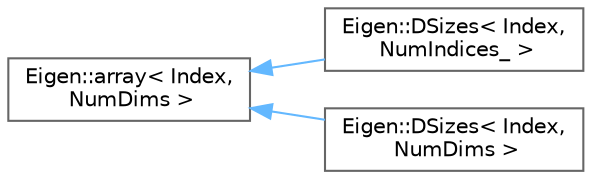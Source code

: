 digraph "类继承关系图"
{
 // LATEX_PDF_SIZE
  bgcolor="transparent";
  edge [fontname=Helvetica,fontsize=10,labelfontname=Helvetica,labelfontsize=10];
  node [fontname=Helvetica,fontsize=10,shape=box,height=0.2,width=0.4];
  rankdir="LR";
  Node0 [id="Node000000",label="Eigen::array\< Index,\l NumDims \>",height=0.2,width=0.4,color="grey40", fillcolor="white", style="filled",URL="$class_eigen_1_1array.html",tooltip=" "];
  Node0 -> Node1 [id="edge3730_Node000000_Node000001",dir="back",color="steelblue1",style="solid",tooltip=" "];
  Node1 [id="Node000001",label="Eigen::DSizes\< Index,\l NumIndices_ \>",height=0.2,width=0.4,color="grey40", fillcolor="white", style="filled",URL="$struct_eigen_1_1_d_sizes.html",tooltip=" "];
  Node0 -> Node2 [id="edge3731_Node000000_Node000002",dir="back",color="steelblue1",style="solid",tooltip=" "];
  Node2 [id="Node000002",label="Eigen::DSizes\< Index,\l NumDims \>",height=0.2,width=0.4,color="grey40", fillcolor="white", style="filled",URL="$struct_eigen_1_1_d_sizes.html",tooltip=" "];
}
